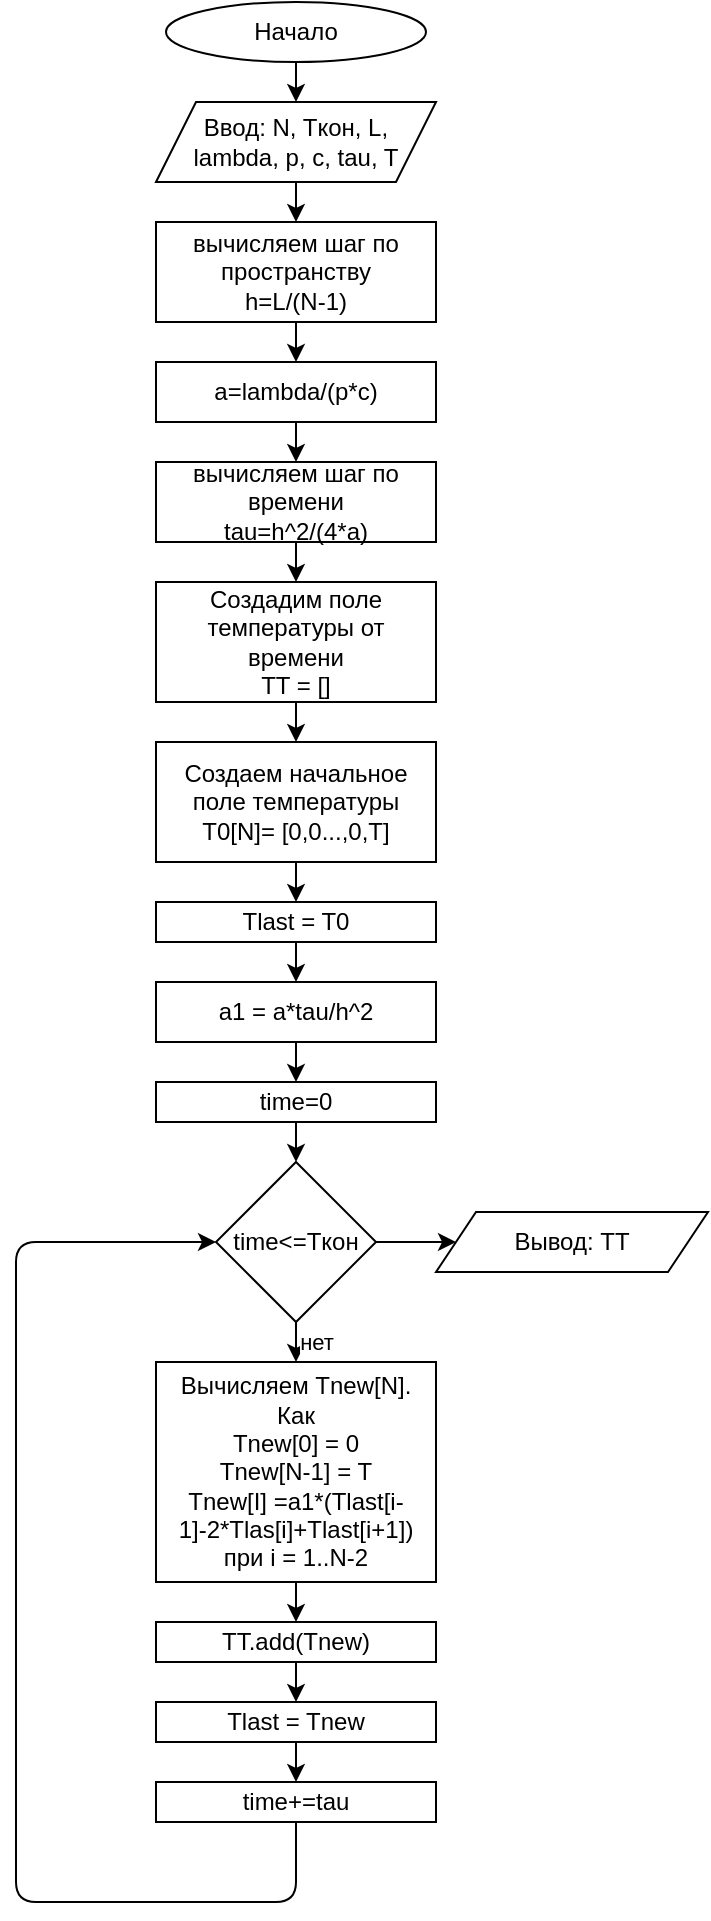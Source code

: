 <mxfile>
    <diagram id="96A4ESxRXqMm9PZrgpF6" name="Page-1">
        <mxGraphModel dx="905" dy="1048" grid="1" gridSize="10" guides="1" tooltips="1" connect="1" arrows="1" fold="1" page="1" pageScale="1" pageWidth="827" pageHeight="1169" math="0" shadow="0">
            <root>
                <mxCell id="0"/>
                <mxCell id="1" parent="0"/>
                <mxCell id="18" style="edgeStyle=none;html=1;" edge="1" parent="1" source="3" target="4">
                    <mxGeometry relative="1" as="geometry"/>
                </mxCell>
                <mxCell id="3" value="Начало" style="ellipse;whiteSpace=wrap;html=1;" vertex="1" parent="1">
                    <mxGeometry x="215" y="30" width="130" height="30" as="geometry"/>
                </mxCell>
                <mxCell id="19" style="edgeStyle=none;html=1;" edge="1" parent="1" source="4" target="6">
                    <mxGeometry relative="1" as="geometry"/>
                </mxCell>
                <mxCell id="4" value="Ввод: N, Tкон, L, lambda, p, c, tau, T" style="shape=parallelogram;perimeter=parallelogramPerimeter;whiteSpace=wrap;html=1;fixedSize=1;" vertex="1" parent="1">
                    <mxGeometry x="210" y="80" width="140" height="40" as="geometry"/>
                </mxCell>
                <mxCell id="20" style="edgeStyle=none;html=1;" edge="1" parent="1" source="6" target="7">
                    <mxGeometry relative="1" as="geometry"/>
                </mxCell>
                <mxCell id="6" value="вычисляем шаг по пространству&lt;br&gt;h=L/(N-1)" style="rounded=0;whiteSpace=wrap;html=1;" vertex="1" parent="1">
                    <mxGeometry x="210" y="140" width="140" height="50" as="geometry"/>
                </mxCell>
                <mxCell id="21" style="edgeStyle=none;html=1;" edge="1" parent="1" source="7" target="8">
                    <mxGeometry relative="1" as="geometry"/>
                </mxCell>
                <mxCell id="7" value="a=lambda/(p*c)" style="rounded=0;whiteSpace=wrap;html=1;" vertex="1" parent="1">
                    <mxGeometry x="210" y="210" width="140" height="30" as="geometry"/>
                </mxCell>
                <mxCell id="31" style="edgeStyle=none;html=1;entryX=0.5;entryY=0;entryDx=0;entryDy=0;" edge="1" parent="1" source="8" target="29">
                    <mxGeometry relative="1" as="geometry"/>
                </mxCell>
                <mxCell id="8" value="вычисляем шаг по времени&lt;br&gt;tau=h^2/(4*a)" style="rounded=0;whiteSpace=wrap;html=1;" vertex="1" parent="1">
                    <mxGeometry x="210" y="260" width="140" height="40" as="geometry"/>
                </mxCell>
                <mxCell id="23" style="edgeStyle=none;html=1;entryX=0.5;entryY=0;entryDx=0;entryDy=0;" edge="1" parent="1" source="9" target="17">
                    <mxGeometry relative="1" as="geometry"/>
                </mxCell>
                <mxCell id="9" value="Создаем начальное поле температуры&lt;br&gt;T0[N]= [0,0...,0,T]" style="rounded=0;whiteSpace=wrap;html=1;" vertex="1" parent="1">
                    <mxGeometry x="210" y="400" width="140" height="60" as="geometry"/>
                </mxCell>
                <mxCell id="26" style="edgeStyle=none;html=1;entryX=0.5;entryY=0;entryDx=0;entryDy=0;" edge="1" parent="1" source="11" target="13">
                    <mxGeometry relative="1" as="geometry"/>
                </mxCell>
                <mxCell id="11" value="time=0" style="rounded=0;whiteSpace=wrap;html=1;" vertex="1" parent="1">
                    <mxGeometry x="210" y="570" width="140" height="20" as="geometry"/>
                </mxCell>
                <mxCell id="27" style="edgeStyle=none;html=1;entryX=0.5;entryY=0;entryDx=0;entryDy=0;" edge="1" parent="1" source="13" target="15">
                    <mxGeometry relative="1" as="geometry"/>
                </mxCell>
                <mxCell id="38" value="нет" style="edgeLabel;html=1;align=center;verticalAlign=middle;resizable=0;points=[];" vertex="1" connectable="0" parent="27">
                    <mxGeometry x="-0.481" y="-3" relative="1" as="geometry">
                        <mxPoint x="13" y="5" as="offset"/>
                    </mxGeometry>
                </mxCell>
                <mxCell id="40" style="edgeStyle=none;html=1;entryX=0;entryY=0.5;entryDx=0;entryDy=0;" edge="1" parent="1" source="13" target="39">
                    <mxGeometry relative="1" as="geometry"/>
                </mxCell>
                <mxCell id="13" value="time&amp;lt;=Tкон" style="rhombus;whiteSpace=wrap;html=1;" vertex="1" parent="1">
                    <mxGeometry x="240" y="610" width="80" height="80" as="geometry"/>
                </mxCell>
                <mxCell id="37" style="edgeStyle=none;html=1;entryX=0;entryY=0.5;entryDx=0;entryDy=0;" edge="1" parent="1" source="14" target="13">
                    <mxGeometry relative="1" as="geometry">
                        <Array as="points">
                            <mxPoint x="280" y="980"/>
                            <mxPoint x="140" y="980"/>
                            <mxPoint x="140" y="650"/>
                        </Array>
                    </mxGeometry>
                </mxCell>
                <mxCell id="14" value="time+=tau" style="rounded=0;whiteSpace=wrap;html=1;" vertex="1" parent="1">
                    <mxGeometry x="210" y="920" width="140" height="20" as="geometry"/>
                </mxCell>
                <mxCell id="34" style="edgeStyle=none;html=1;entryX=0.5;entryY=0;entryDx=0;entryDy=0;" edge="1" parent="1" source="15" target="33">
                    <mxGeometry relative="1" as="geometry"/>
                </mxCell>
                <mxCell id="15" value="Вычисляем Tnew[N].&#10;Как&#10;Tnew[0] = 0&#10;Tnew[N-1] = T&#10;Tnew[I] =a1*(Tlast[i-1]-2*Tlas[i]+Tlast[i+1]) при i = 1..N-2" style="rounded=0;whiteSpace=wrap;verticalAlign=middle;" vertex="1" parent="1">
                    <mxGeometry x="210" y="710" width="140" height="110" as="geometry"/>
                </mxCell>
                <mxCell id="25" style="edgeStyle=none;html=1;entryX=0.5;entryY=0;entryDx=0;entryDy=0;" edge="1" parent="1" source="16" target="11">
                    <mxGeometry relative="1" as="geometry">
                        <mxPoint x="290" y="570" as="targetPoint"/>
                    </mxGeometry>
                </mxCell>
                <mxCell id="16" value="a1 = a*tau/h^2" style="rounded=0;whiteSpace=wrap;verticalAlign=middle;" vertex="1" parent="1">
                    <mxGeometry x="210" y="520" width="140" height="30" as="geometry"/>
                </mxCell>
                <mxCell id="24" style="edgeStyle=none;html=1;" edge="1" parent="1" source="17" target="16">
                    <mxGeometry relative="1" as="geometry"/>
                </mxCell>
                <mxCell id="17" value="Tlast = T0" style="rounded=0;whiteSpace=wrap;html=1;" vertex="1" parent="1">
                    <mxGeometry x="210" y="480" width="140" height="20" as="geometry"/>
                </mxCell>
                <mxCell id="36" style="edgeStyle=none;html=1;" edge="1" parent="1" source="28" target="14">
                    <mxGeometry relative="1" as="geometry"/>
                </mxCell>
                <mxCell id="28" value="Tlast = Tnew" style="rounded=0;whiteSpace=wrap;html=1;" vertex="1" parent="1">
                    <mxGeometry x="210" y="880" width="140" height="20" as="geometry"/>
                </mxCell>
                <mxCell id="32" style="edgeStyle=none;html=1;" edge="1" parent="1" source="29" target="9">
                    <mxGeometry relative="1" as="geometry"/>
                </mxCell>
                <mxCell id="29" value="Cоздадим поле температуры от времени&lt;br&gt;TT = []" style="rounded=0;whiteSpace=wrap;html=1;" vertex="1" parent="1">
                    <mxGeometry x="210" y="320" width="140" height="60" as="geometry"/>
                </mxCell>
                <mxCell id="35" style="edgeStyle=none;html=1;entryX=0.5;entryY=0;entryDx=0;entryDy=0;" edge="1" parent="1" source="33" target="28">
                    <mxGeometry relative="1" as="geometry"/>
                </mxCell>
                <mxCell id="33" value="TT.add(Tnew)" style="rounded=0;whiteSpace=wrap;html=1;" vertex="1" parent="1">
                    <mxGeometry x="210" y="840" width="140" height="20" as="geometry"/>
                </mxCell>
                <mxCell id="39" value="Вывод: TT" style="shape=parallelogram;perimeter=parallelogramPerimeter;whiteSpace=wrap;html=1;fixedSize=1;" vertex="1" parent="1">
                    <mxGeometry x="350" y="635" width="136" height="30" as="geometry"/>
                </mxCell>
            </root>
        </mxGraphModel>
    </diagram>
</mxfile>
